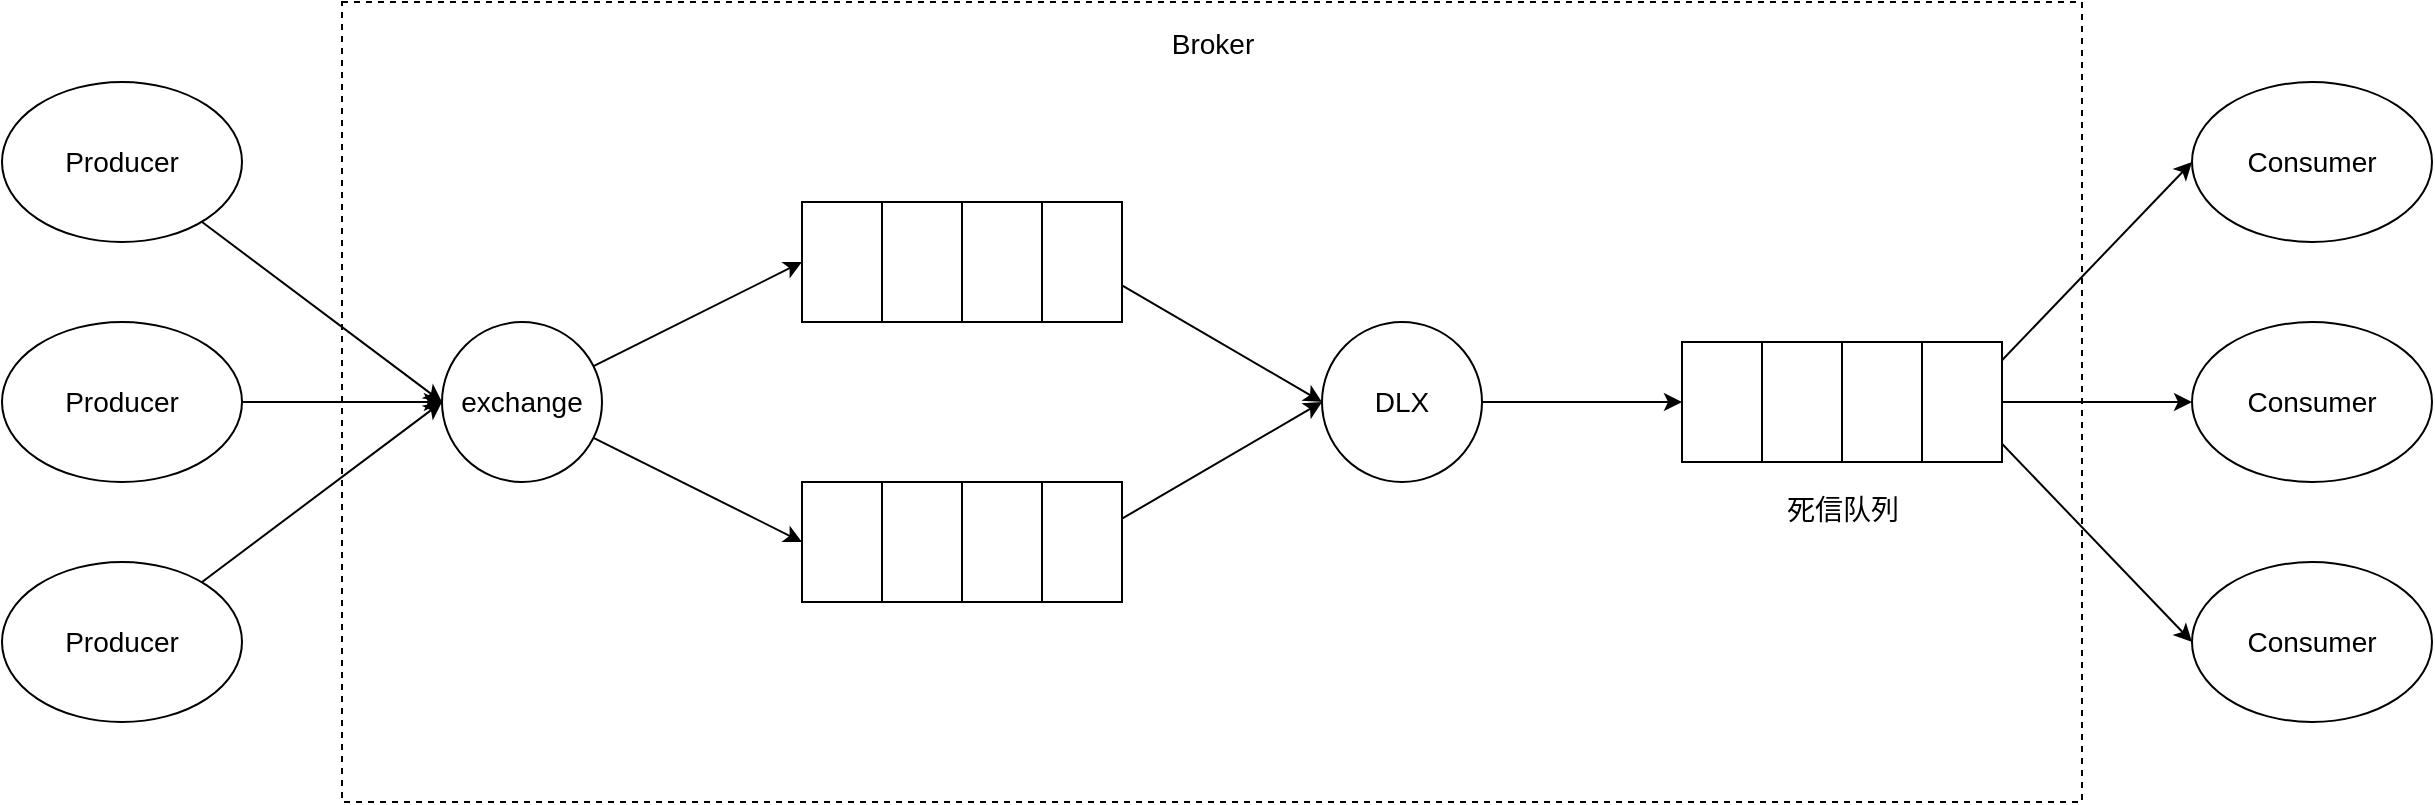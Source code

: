 <mxfile version="11.1.4" type="device"><diagram id="hvTc-dRxB9zys-RkBq9f" name="Page-1"><mxGraphModel dx="1357" dy="904" grid="1" gridSize="10" guides="1" tooltips="1" connect="1" arrows="1" fold="1" page="1" pageScale="1" pageWidth="850" pageHeight="1100" math="0" shadow="0"><root><mxCell id="0"/><mxCell id="1" parent="0"/><mxCell id="fdOfSCKNyqDcfpbqrMPY-38" value="" style="rounded=0;whiteSpace=wrap;html=1;dashed=1;" vertex="1" parent="1"><mxGeometry x="230" y="240" width="870" height="400" as="geometry"/></mxCell><mxCell id="fdOfSCKNyqDcfpbqrMPY-25" style="edgeStyle=none;rounded=0;orthogonalLoop=1;jettySize=auto;html=1;entryX=0;entryY=0.5;entryDx=0;entryDy=0;" edge="1" parent="1" source="fdOfSCKNyqDcfpbqrMPY-1" target="fdOfSCKNyqDcfpbqrMPY-4"><mxGeometry relative="1" as="geometry"/></mxCell><mxCell id="fdOfSCKNyqDcfpbqrMPY-1" value="&lt;font style=&quot;font-size: 14px&quot;&gt;Producer&lt;/font&gt;" style="ellipse;whiteSpace=wrap;html=1;" vertex="1" parent="1"><mxGeometry x="60" y="280" width="120" height="80" as="geometry"/></mxCell><mxCell id="fdOfSCKNyqDcfpbqrMPY-26" style="edgeStyle=none;rounded=0;orthogonalLoop=1;jettySize=auto;html=1;entryX=0;entryY=0.5;entryDx=0;entryDy=0;" edge="1" parent="1" source="fdOfSCKNyqDcfpbqrMPY-2" target="fdOfSCKNyqDcfpbqrMPY-4"><mxGeometry relative="1" as="geometry"/></mxCell><mxCell id="fdOfSCKNyqDcfpbqrMPY-2" value="&lt;font style=&quot;font-size: 14px&quot;&gt;Producer&lt;/font&gt;" style="ellipse;whiteSpace=wrap;html=1;" vertex="1" parent="1"><mxGeometry x="60" y="400" width="120" height="80" as="geometry"/></mxCell><mxCell id="fdOfSCKNyqDcfpbqrMPY-27" style="edgeStyle=none;rounded=0;orthogonalLoop=1;jettySize=auto;html=1;entryX=0;entryY=0.5;entryDx=0;entryDy=0;" edge="1" parent="1" source="fdOfSCKNyqDcfpbqrMPY-3" target="fdOfSCKNyqDcfpbqrMPY-4"><mxGeometry relative="1" as="geometry"/></mxCell><mxCell id="fdOfSCKNyqDcfpbqrMPY-3" value="&lt;font style=&quot;font-size: 14px&quot;&gt;Producer&lt;/font&gt;" style="ellipse;whiteSpace=wrap;html=1;" vertex="1" parent="1"><mxGeometry x="60" y="520" width="120" height="80" as="geometry"/></mxCell><mxCell id="fdOfSCKNyqDcfpbqrMPY-28" style="edgeStyle=none;rounded=0;orthogonalLoop=1;jettySize=auto;html=1;entryX=0;entryY=0.5;entryDx=0;entryDy=0;" edge="1" parent="1" source="fdOfSCKNyqDcfpbqrMPY-4" target="fdOfSCKNyqDcfpbqrMPY-5"><mxGeometry relative="1" as="geometry"/></mxCell><mxCell id="fdOfSCKNyqDcfpbqrMPY-29" style="edgeStyle=none;rounded=0;orthogonalLoop=1;jettySize=auto;html=1;entryX=0;entryY=0.5;entryDx=0;entryDy=0;" edge="1" parent="1" source="fdOfSCKNyqDcfpbqrMPY-4" target="fdOfSCKNyqDcfpbqrMPY-13"><mxGeometry relative="1" as="geometry"/></mxCell><mxCell id="fdOfSCKNyqDcfpbqrMPY-4" value="&lt;font style=&quot;font-size: 14px&quot;&gt;exchange&lt;/font&gt;" style="ellipse;whiteSpace=wrap;html=1;aspect=fixed;" vertex="1" parent="1"><mxGeometry x="280" y="400" width="80" height="80" as="geometry"/></mxCell><mxCell id="fdOfSCKNyqDcfpbqrMPY-5" value="" style="rounded=0;whiteSpace=wrap;html=1;" vertex="1" parent="1"><mxGeometry x="460" y="340" width="40" height="60" as="geometry"/></mxCell><mxCell id="fdOfSCKNyqDcfpbqrMPY-6" value="" style="rounded=0;whiteSpace=wrap;html=1;" vertex="1" parent="1"><mxGeometry x="500" y="340" width="40" height="60" as="geometry"/></mxCell><mxCell id="fdOfSCKNyqDcfpbqrMPY-7" value="" style="rounded=0;whiteSpace=wrap;html=1;" vertex="1" parent="1"><mxGeometry x="540" y="340" width="40" height="60" as="geometry"/></mxCell><mxCell id="fdOfSCKNyqDcfpbqrMPY-30" style="edgeStyle=none;rounded=0;orthogonalLoop=1;jettySize=auto;html=1;entryX=0;entryY=0.5;entryDx=0;entryDy=0;" edge="1" parent="1" source="fdOfSCKNyqDcfpbqrMPY-8" target="fdOfSCKNyqDcfpbqrMPY-17"><mxGeometry relative="1" as="geometry"/></mxCell><mxCell id="fdOfSCKNyqDcfpbqrMPY-8" value="" style="rounded=0;whiteSpace=wrap;html=1;" vertex="1" parent="1"><mxGeometry x="580" y="340" width="40" height="60" as="geometry"/></mxCell><mxCell id="fdOfSCKNyqDcfpbqrMPY-13" value="" style="rounded=0;whiteSpace=wrap;html=1;" vertex="1" parent="1"><mxGeometry x="460" y="480" width="40" height="60" as="geometry"/></mxCell><mxCell id="fdOfSCKNyqDcfpbqrMPY-14" value="" style="rounded=0;whiteSpace=wrap;html=1;" vertex="1" parent="1"><mxGeometry x="500" y="480" width="40" height="60" as="geometry"/></mxCell><mxCell id="fdOfSCKNyqDcfpbqrMPY-15" value="" style="rounded=0;whiteSpace=wrap;html=1;" vertex="1" parent="1"><mxGeometry x="540" y="480" width="40" height="60" as="geometry"/></mxCell><mxCell id="fdOfSCKNyqDcfpbqrMPY-31" style="edgeStyle=none;rounded=0;orthogonalLoop=1;jettySize=auto;html=1;entryX=0;entryY=0.5;entryDx=0;entryDy=0;" edge="1" parent="1" source="fdOfSCKNyqDcfpbqrMPY-16" target="fdOfSCKNyqDcfpbqrMPY-17"><mxGeometry relative="1" as="geometry"/></mxCell><mxCell id="fdOfSCKNyqDcfpbqrMPY-16" value="" style="rounded=0;whiteSpace=wrap;html=1;" vertex="1" parent="1"><mxGeometry x="580" y="480" width="40" height="60" as="geometry"/></mxCell><mxCell id="fdOfSCKNyqDcfpbqrMPY-32" style="edgeStyle=none;rounded=0;orthogonalLoop=1;jettySize=auto;html=1;entryX=0;entryY=0.5;entryDx=0;entryDy=0;" edge="1" parent="1" source="fdOfSCKNyqDcfpbqrMPY-17" target="fdOfSCKNyqDcfpbqrMPY-18"><mxGeometry relative="1" as="geometry"/></mxCell><mxCell id="fdOfSCKNyqDcfpbqrMPY-17" value="&lt;font style=&quot;font-size: 14px&quot;&gt;DLX&lt;/font&gt;" style="ellipse;whiteSpace=wrap;html=1;aspect=fixed;" vertex="1" parent="1"><mxGeometry x="720" y="400" width="80" height="80" as="geometry"/></mxCell><mxCell id="fdOfSCKNyqDcfpbqrMPY-18" value="" style="rounded=0;whiteSpace=wrap;html=1;" vertex="1" parent="1"><mxGeometry x="900" y="410" width="40" height="60" as="geometry"/></mxCell><mxCell id="fdOfSCKNyqDcfpbqrMPY-19" value="" style="rounded=0;whiteSpace=wrap;html=1;" vertex="1" parent="1"><mxGeometry x="940" y="410" width="40" height="60" as="geometry"/></mxCell><mxCell id="fdOfSCKNyqDcfpbqrMPY-20" value="" style="rounded=0;whiteSpace=wrap;html=1;" vertex="1" parent="1"><mxGeometry x="980" y="410" width="40" height="60" as="geometry"/></mxCell><mxCell id="fdOfSCKNyqDcfpbqrMPY-33" style="edgeStyle=none;rounded=0;orthogonalLoop=1;jettySize=auto;html=1;entryX=0;entryY=0.5;entryDx=0;entryDy=0;" edge="1" parent="1" source="fdOfSCKNyqDcfpbqrMPY-21" target="fdOfSCKNyqDcfpbqrMPY-22"><mxGeometry relative="1" as="geometry"/></mxCell><mxCell id="fdOfSCKNyqDcfpbqrMPY-34" style="edgeStyle=none;rounded=0;orthogonalLoop=1;jettySize=auto;html=1;entryX=0;entryY=0.5;entryDx=0;entryDy=0;" edge="1" parent="1" source="fdOfSCKNyqDcfpbqrMPY-21" target="fdOfSCKNyqDcfpbqrMPY-23"><mxGeometry relative="1" as="geometry"/></mxCell><mxCell id="fdOfSCKNyqDcfpbqrMPY-36" style="edgeStyle=none;rounded=0;orthogonalLoop=1;jettySize=auto;html=1;entryX=0;entryY=0.5;entryDx=0;entryDy=0;" edge="1" parent="1" source="fdOfSCKNyqDcfpbqrMPY-21" target="fdOfSCKNyqDcfpbqrMPY-24"><mxGeometry relative="1" as="geometry"/></mxCell><mxCell id="fdOfSCKNyqDcfpbqrMPY-21" value="" style="rounded=0;whiteSpace=wrap;html=1;" vertex="1" parent="1"><mxGeometry x="1020" y="410" width="40" height="60" as="geometry"/></mxCell><mxCell id="fdOfSCKNyqDcfpbqrMPY-22" value="&lt;font style=&quot;font-size: 14px&quot;&gt;Consumer&lt;/font&gt;" style="ellipse;whiteSpace=wrap;html=1;" vertex="1" parent="1"><mxGeometry x="1155" y="280" width="120" height="80" as="geometry"/></mxCell><mxCell id="fdOfSCKNyqDcfpbqrMPY-23" value="&lt;span style=&quot;font-size: 14px&quot;&gt;Consumer&lt;/span&gt;" style="ellipse;whiteSpace=wrap;html=1;" vertex="1" parent="1"><mxGeometry x="1155" y="400" width="120" height="80" as="geometry"/></mxCell><mxCell id="fdOfSCKNyqDcfpbqrMPY-24" value="&lt;span style=&quot;font-size: 14px&quot;&gt;Consumer&lt;/span&gt;" style="ellipse;whiteSpace=wrap;html=1;" vertex="1" parent="1"><mxGeometry x="1155" y="520" width="120" height="80" as="geometry"/></mxCell><mxCell id="fdOfSCKNyqDcfpbqrMPY-37" value="&lt;font style=&quot;font-size: 14px&quot;&gt;死信队列&lt;/font&gt;" style="text;html=1;resizable=0;points=[];autosize=1;align=center;verticalAlign=top;spacingTop=-4;" vertex="1" parent="1"><mxGeometry x="945" y="483" width="70" height="20" as="geometry"/></mxCell><mxCell id="fdOfSCKNyqDcfpbqrMPY-39" value="&lt;font style=&quot;font-size: 14px&quot;&gt;Broker&lt;/font&gt;" style="text;html=1;resizable=0;points=[];autosize=1;align=center;verticalAlign=top;spacingTop=-4;" vertex="1" parent="1"><mxGeometry x="635" y="250" width="60" height="20" as="geometry"/></mxCell></root></mxGraphModel></diagram></mxfile>